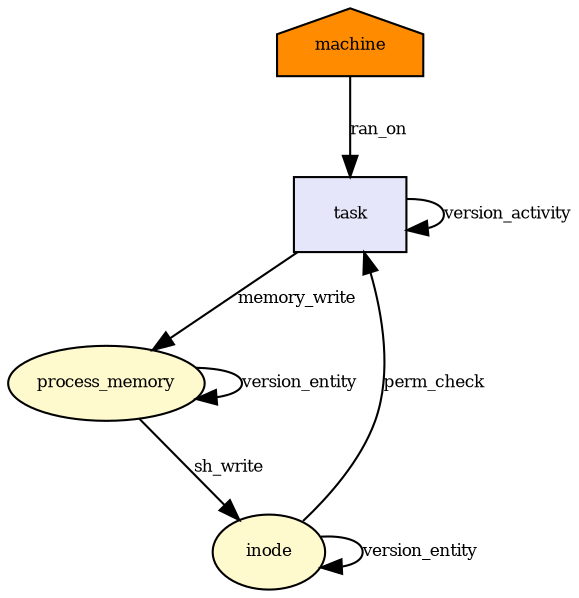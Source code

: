 digraph RGL__DirectedAdjacencyGraph {machine[fontsize = 8,label = machine,shape = house, fillcolor="#ff8c00", style = filled]

task[fontsize = 8,label = task,shape = rectangle, fillcolor="#e6e6fa", style = filled]

machine -> task[fontsize = 8,label = ran_on]

inode[fontsize = 8,label = inode,shape = ellipse, fillcolor="#fffacd", style = filled]

inode -> task[fontsize = 8,label = perm_check]

process_memory[fontsize = 8,label = process_memory,shape = ellipse, fillcolor="#fffacd", style = filled]

task -> process_memory[fontsize = 8,label = memory_write]

task -> task[fontsize = 8,label = version_activity]

process_memory -> process_memory[fontsize = 8,label = version_entity]

process_memory -> inode[fontsize = 8,label = sh_write]

inode -> inode[fontsize = 8,label = version_entity]

}